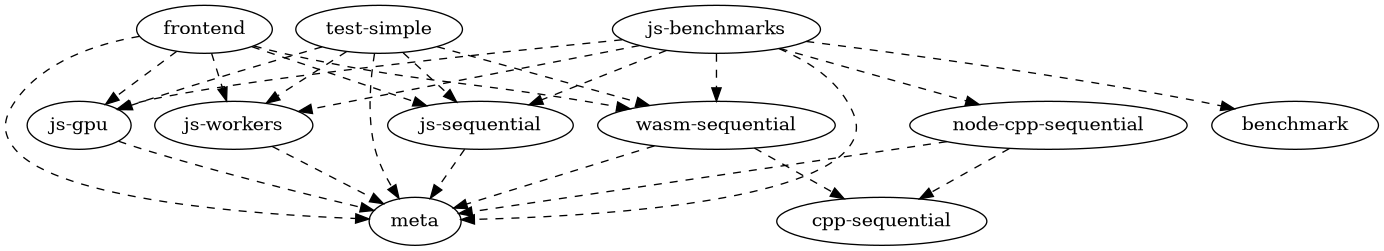 @startdot
digraph G {
	graph [bb="0,0,1028.7,180"];
	node [label="\N"];
	benchmark	[height=0.5,
		pos="966.35,90",
		width=1.7332];
	"cpp-sequential"	[height=0.5,
		pos="657.35,18",
		width=2.1845];
	frontend	[height=0.5,
		pos="149.35,162",
		width=1.4082];
	"js-gpu"	[height=0.5,
		pos="55.35,90",
		width=1.0832];
	frontend -> "js-gpu"	[pos="e,75.188,105.77 128.49,145.46 115.2,135.57 97.812,122.62 83.328,111.83",
		style=dashed];
	"js-sequential"	[height=0.5,
		pos="356.35,90",
		width=1.9318];
	frontend -> "js-sequential"	[pos="e,315.92,104.67 184.93,148.97 218.36,137.66 268.7,120.64 306.2,107.96",
		style=dashed];
	"js-workers"	[height=0.5,
		pos="171.35,90",
		width=1.6429];
	frontend -> "js-workers"	[pos="e,165.92,108.28 154.68,144.05 157.12,136.26 160.09,126.82 162.84,118.08",
		style=dashed];
	meta	[height=0.5,
		pos="307.35,18",
		width=0.95686];
	frontend -> meta	[pos="e,273.04,19.76 100.55,156.74 68.278,151.09 28.207,138.05 7.3498,108 -1.7739,94.856 -2.9328,84.258 7.3498,72 39.448,33.734 187.47,\
23.083 262.9,20.128",
		style=dashed];
	"wasm-sequential"	[height=0.5,
		pos="533.35,90",
		width=2.4734];
	frontend -> "wasm-sequential"	[pos="e,468.53,102.37 186.62,149.7 194.11,147.64 201.95,145.63 209.35,144 308.67,122.1 335.02,124.69 435.35,108 442.9,106.74 450.76,105.41 \
458.62,104.07",
		style=dashed];
	"js-gpu" -> meta	[pos="e,276.36,26.171 84.919,78.078 90.984,75.965 97.348,73.839 103.35,72 159.31,54.856 224.98,38.446 266.38,28.545",
		style=dashed];
	"js-sequential" -> meta	[pos="e,318.76,35.307 344.49,72.055 338.5,63.505 331.13,52.975 324.54,43.556",
		style=dashed];
	"js-workers" -> meta	[pos="e,283.53,31.258 200.19,74.155 221.98,62.938 251.92,47.532 274.61,35.853",
		style=dashed];
	"wasm-sequential" -> "cpp-sequential"	[pos="e,629.03,34.985 561.8,72.941 579.13,63.159 601.46,50.552 620.17,39.986",
		style=dashed];
	"wasm-sequential" -> meta	[pos="e,336.29,27.965 486.8,74.581 445.28,61.722 385.21,43.115 346.21,31.037",
		style=dashed];
	"js-benchmarks"	[height=0.5,
		pos="533.35,162",
		width=2.1665];
	"js-benchmarks" -> benchmark	[pos="e,921.03,102.49 601.04,152.93 673.99,143.81 793.37,127.63 895.35,108 900.43,107.02 905.7,105.92 910.96,104.77",
		style=dashed];
	"js-benchmarks" -> "js-gpu"	[pos="e,83.981,102.28 463.03,154.21 359.2,143.87 169.97,123.71 103.35,108 100.17,107.25 96.9,106.36 93.642,105.39",
		style=dashed];
	"js-benchmarks" -> "js-sequential"	[pos="e,392.92,105.46 495.81,146.15 468.55,135.37 431.51,120.72 402.45,109.23",
		style=dashed];
	"js-benchmarks" -> "js-workers"	[pos="e,219.92,100.39 475.59,149.83 408.28,136.82 297.67,115.43 229.99,102.34",
		style=dashed];
	"js-benchmarks" -> meta	[pos="e,341.78,19.264 580.19,147.55 599.57,139.41 620.11,126.86 631.35,108 639.54,94.256 641.71,84.193 631.35,72 596.03,30.431 432.4,21.394 \
352.08,19.481",
		style=dashed];
	"js-benchmarks" -> "wasm-sequential"	[pos="e,533.35,108.1 533.35,143.7 533.35,135.98 533.35,126.71 533.35,118.11",
		style=dashed];
	"node-cpp-sequential"	[height=0.5,
		pos="782.35,90",
		width=2.8886];
	"js-benchmarks" -> "node-cpp-sequential"	[pos="e,730.38,105.61 580.77,147.67 620.44,136.52 677.31,120.53 720.54,108.38",
		style=dashed];
	"node-cpp-sequential" -> "cpp-sequential"	[pos="e,685.61,34.827 753.04,72.588 735.56,62.795 713.18,50.267 694.47,39.787",
		style=dashed];
	"node-cpp-sequential" -> meta	[pos="e,340.05,23.819 706.03,77.753 605.14,62.885 430.76,37.187 350.31,25.33",
		style=dashed];
	"test-simple"	[height=0.5,
		pos="280.35,162",
		width=1.7332];
	"test-simple" -> "js-gpu"	[pos="e,84.973,101.75 237.61,148.84 201.64,138.46 148.94,122.89 103.35,108 100.46,107.06 97.48,106.06 94.487,105.04",
		style=dashed];
	"test-simple" -> "js-sequential"	[pos="e,338.47,107.47 298.36,144.41 308.11,135.43 320.31,124.19 331.01,114.34",
		style=dashed];
	"test-simple" -> "js-workers"	[pos="e,195.73,106.66 255.89,145.29 240.74,135.56 221.09,122.95 204.55,112.32",
		style=dashed];
	"test-simple" -> meta	[pos="e,295.25,35.219 276.91,143.95 273.9,125.79 270.93,96.369 277.35,72 279.92,62.239 284.75,52.387 289.79,43.87",
		style=dashed];
	"test-simple" -> "wasm-sequential"	[pos="e,483.04,104.92 323.84,148.97 365.04,137.57 427.27,120.35 473.21,107.64",
		style=dashed];
}

@enddot
